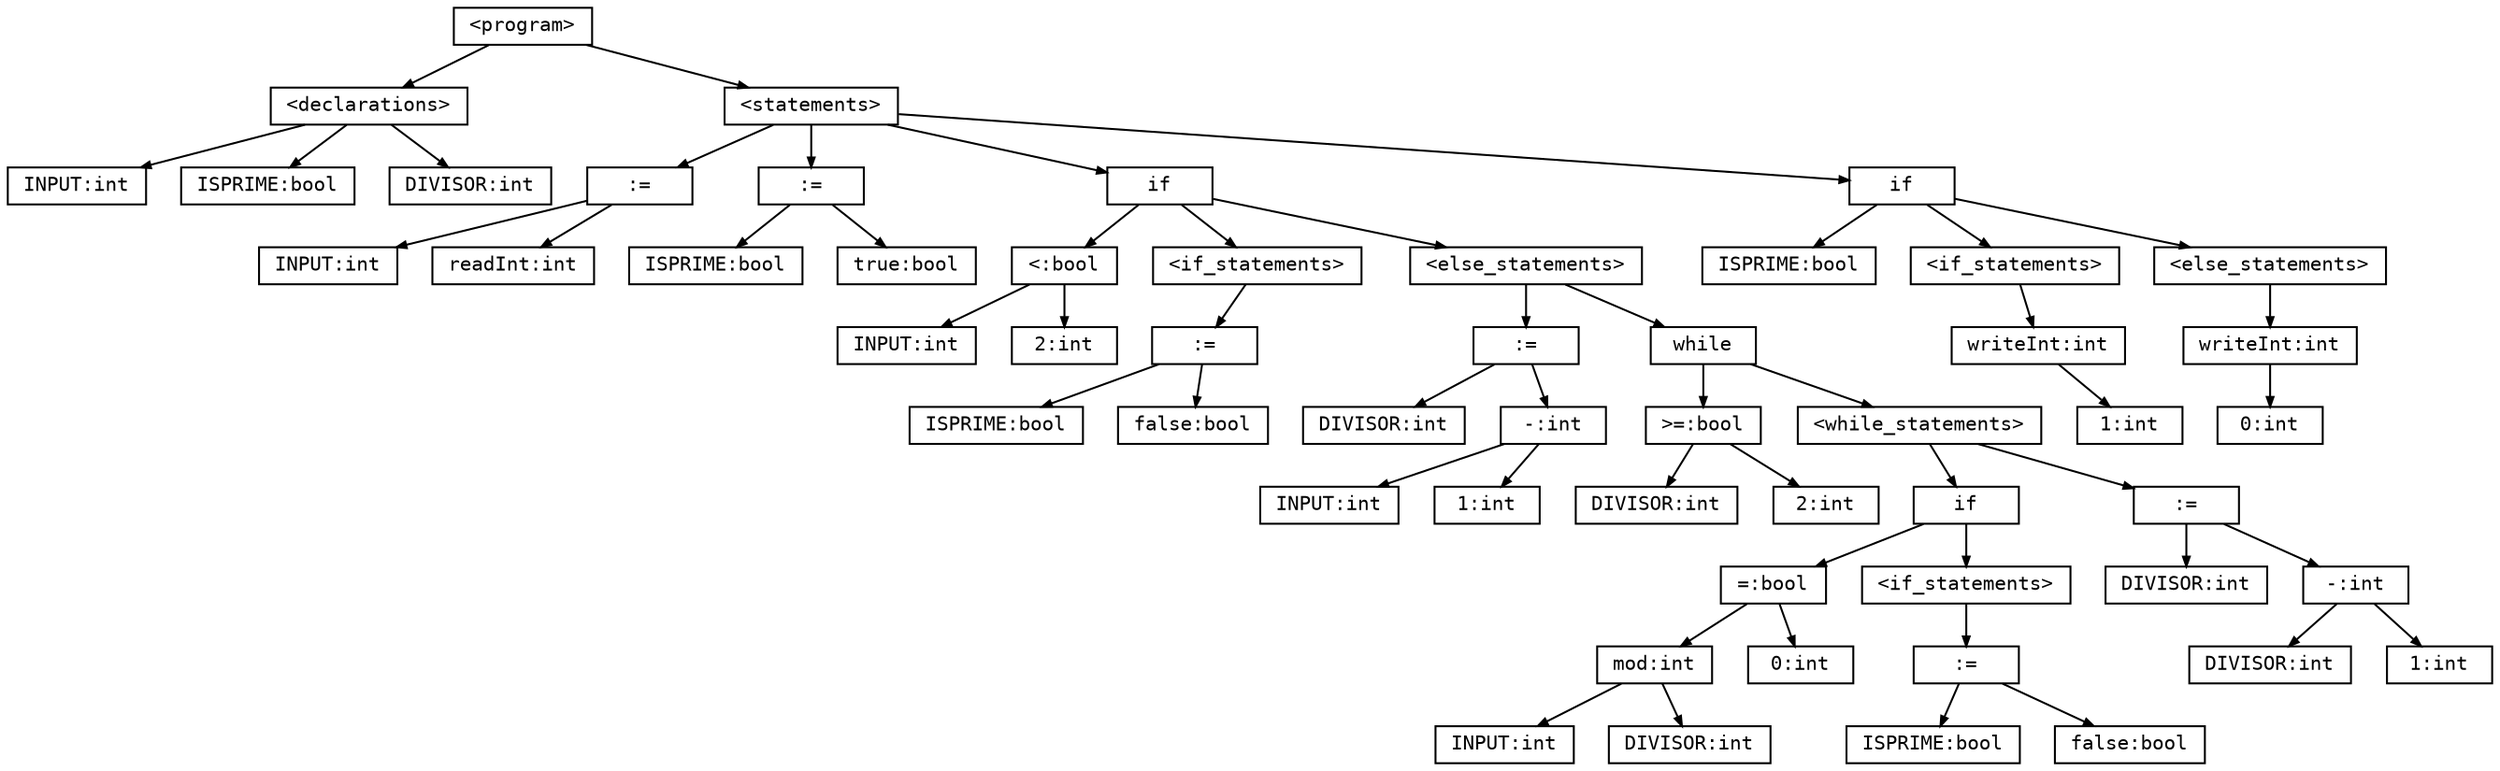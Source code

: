 digraph astgraph {
  node [shape=box, style = filled, fillcolor="white", fontsize=10, fontname="Courier", height=.09];
  ranksep=.3;
  edge [arrowsize=.5]
  node1 [label="<program>"]
  node2 [label="<declarations>"]
  node3 [label="INPUT:int"]
  node2 -> node3
  node4 [label="ISPRIME:bool"]
  node2 -> node4
  node5 [label="DIVISOR:int"]
  node2 -> node5
  node1 -> node2
  node6 [label="<statements>"]
  node7 [label=":=", fillcolor="white"]
  node8 [label="INPUT:int"]
  node7 -> node8
  node9 [label="readInt:int"]
  node7 -> node9
  node6 -> node7
  node10 [label=":=", fillcolor="white"]
  node11 [label="ISPRIME:bool"]
  node10 -> node11
  node12 [label="true:bool"]
  node10 -> node12
  node6 -> node10
  node13 [label="if"]
  node14 [label="<:bool", fillcolor="white"]
  node15 [label="INPUT:int"]
  node14 -> node15
  node16 [label="2:int"]
  node14 -> node16
  node13 -> node14
  node17 [label="<if_statements>"]
  node18 [label=":=", fillcolor="white"]
  node19 [label="ISPRIME:bool"]
  node18 -> node19
  node20 [label="false:bool"]
  node18 -> node20
  node17 -> node18
  node13 -> node17
  node21 [label="<else_statements>"]
  node22 [label=":=", fillcolor="white"]
  node23 [label="DIVISOR:int"]
  node22 -> node23
  node24 [label="-:int", fillcolor="white"]
  node25 [label="INPUT:int"]
  node24 -> node25
  node26 [label="1:int"]
  node24 -> node26
  node22 -> node24
  node21 -> node22
  node27 [label="while"]
  node28 [label=">=:bool", fillcolor="white"]
  node29 [label="DIVISOR:int"]
  node28 -> node29
  node30 [label="2:int"]
  node28 -> node30
  node27 -> node28
  node31 [label="<while_statements>"]
  node32 [label="if"]
  node33 [label="=:bool", fillcolor="white"]
  node34 [label="mod:int", fillcolor="white"]
  node35 [label="INPUT:int"]
  node34 -> node35
  node36 [label="DIVISOR:int"]
  node34 -> node36
  node33 -> node34
  node37 [label="0:int"]
  node33 -> node37
  node32 -> node33
  node38 [label="<if_statements>"]
  node39 [label=":=", fillcolor="white"]
  node40 [label="ISPRIME:bool"]
  node39 -> node40
  node41 [label="false:bool"]
  node39 -> node41
  node38 -> node39
  node32 -> node38
  node31 -> node32
  node42 [label=":=", fillcolor="white"]
  node43 [label="DIVISOR:int"]
  node42 -> node43
  node44 [label="-:int", fillcolor="white"]
  node45 [label="DIVISOR:int"]
  node44 -> node45
  node46 [label="1:int"]
  node44 -> node46
  node42 -> node44
  node31 -> node42
  node27 -> node31
  node21 -> node27
  node13 -> node21
  node6 -> node13
  node47 [label="if"]
  node48 [label="ISPRIME:bool"]
  node47 -> node48
  node49 [label="<if_statements>"]
  node50 [label="writeInt:int"]
  node51 [label="1:int"]
  node50 -> node51
  node49 -> node50
  node47 -> node49
  node52 [label="<else_statements>"]
  node53 [label="writeInt:int"]
  node54 [label="0:int"]
  node53 -> node54
  node52 -> node53
  node47 -> node52
  node6 -> node47
  node1 -> node6
}